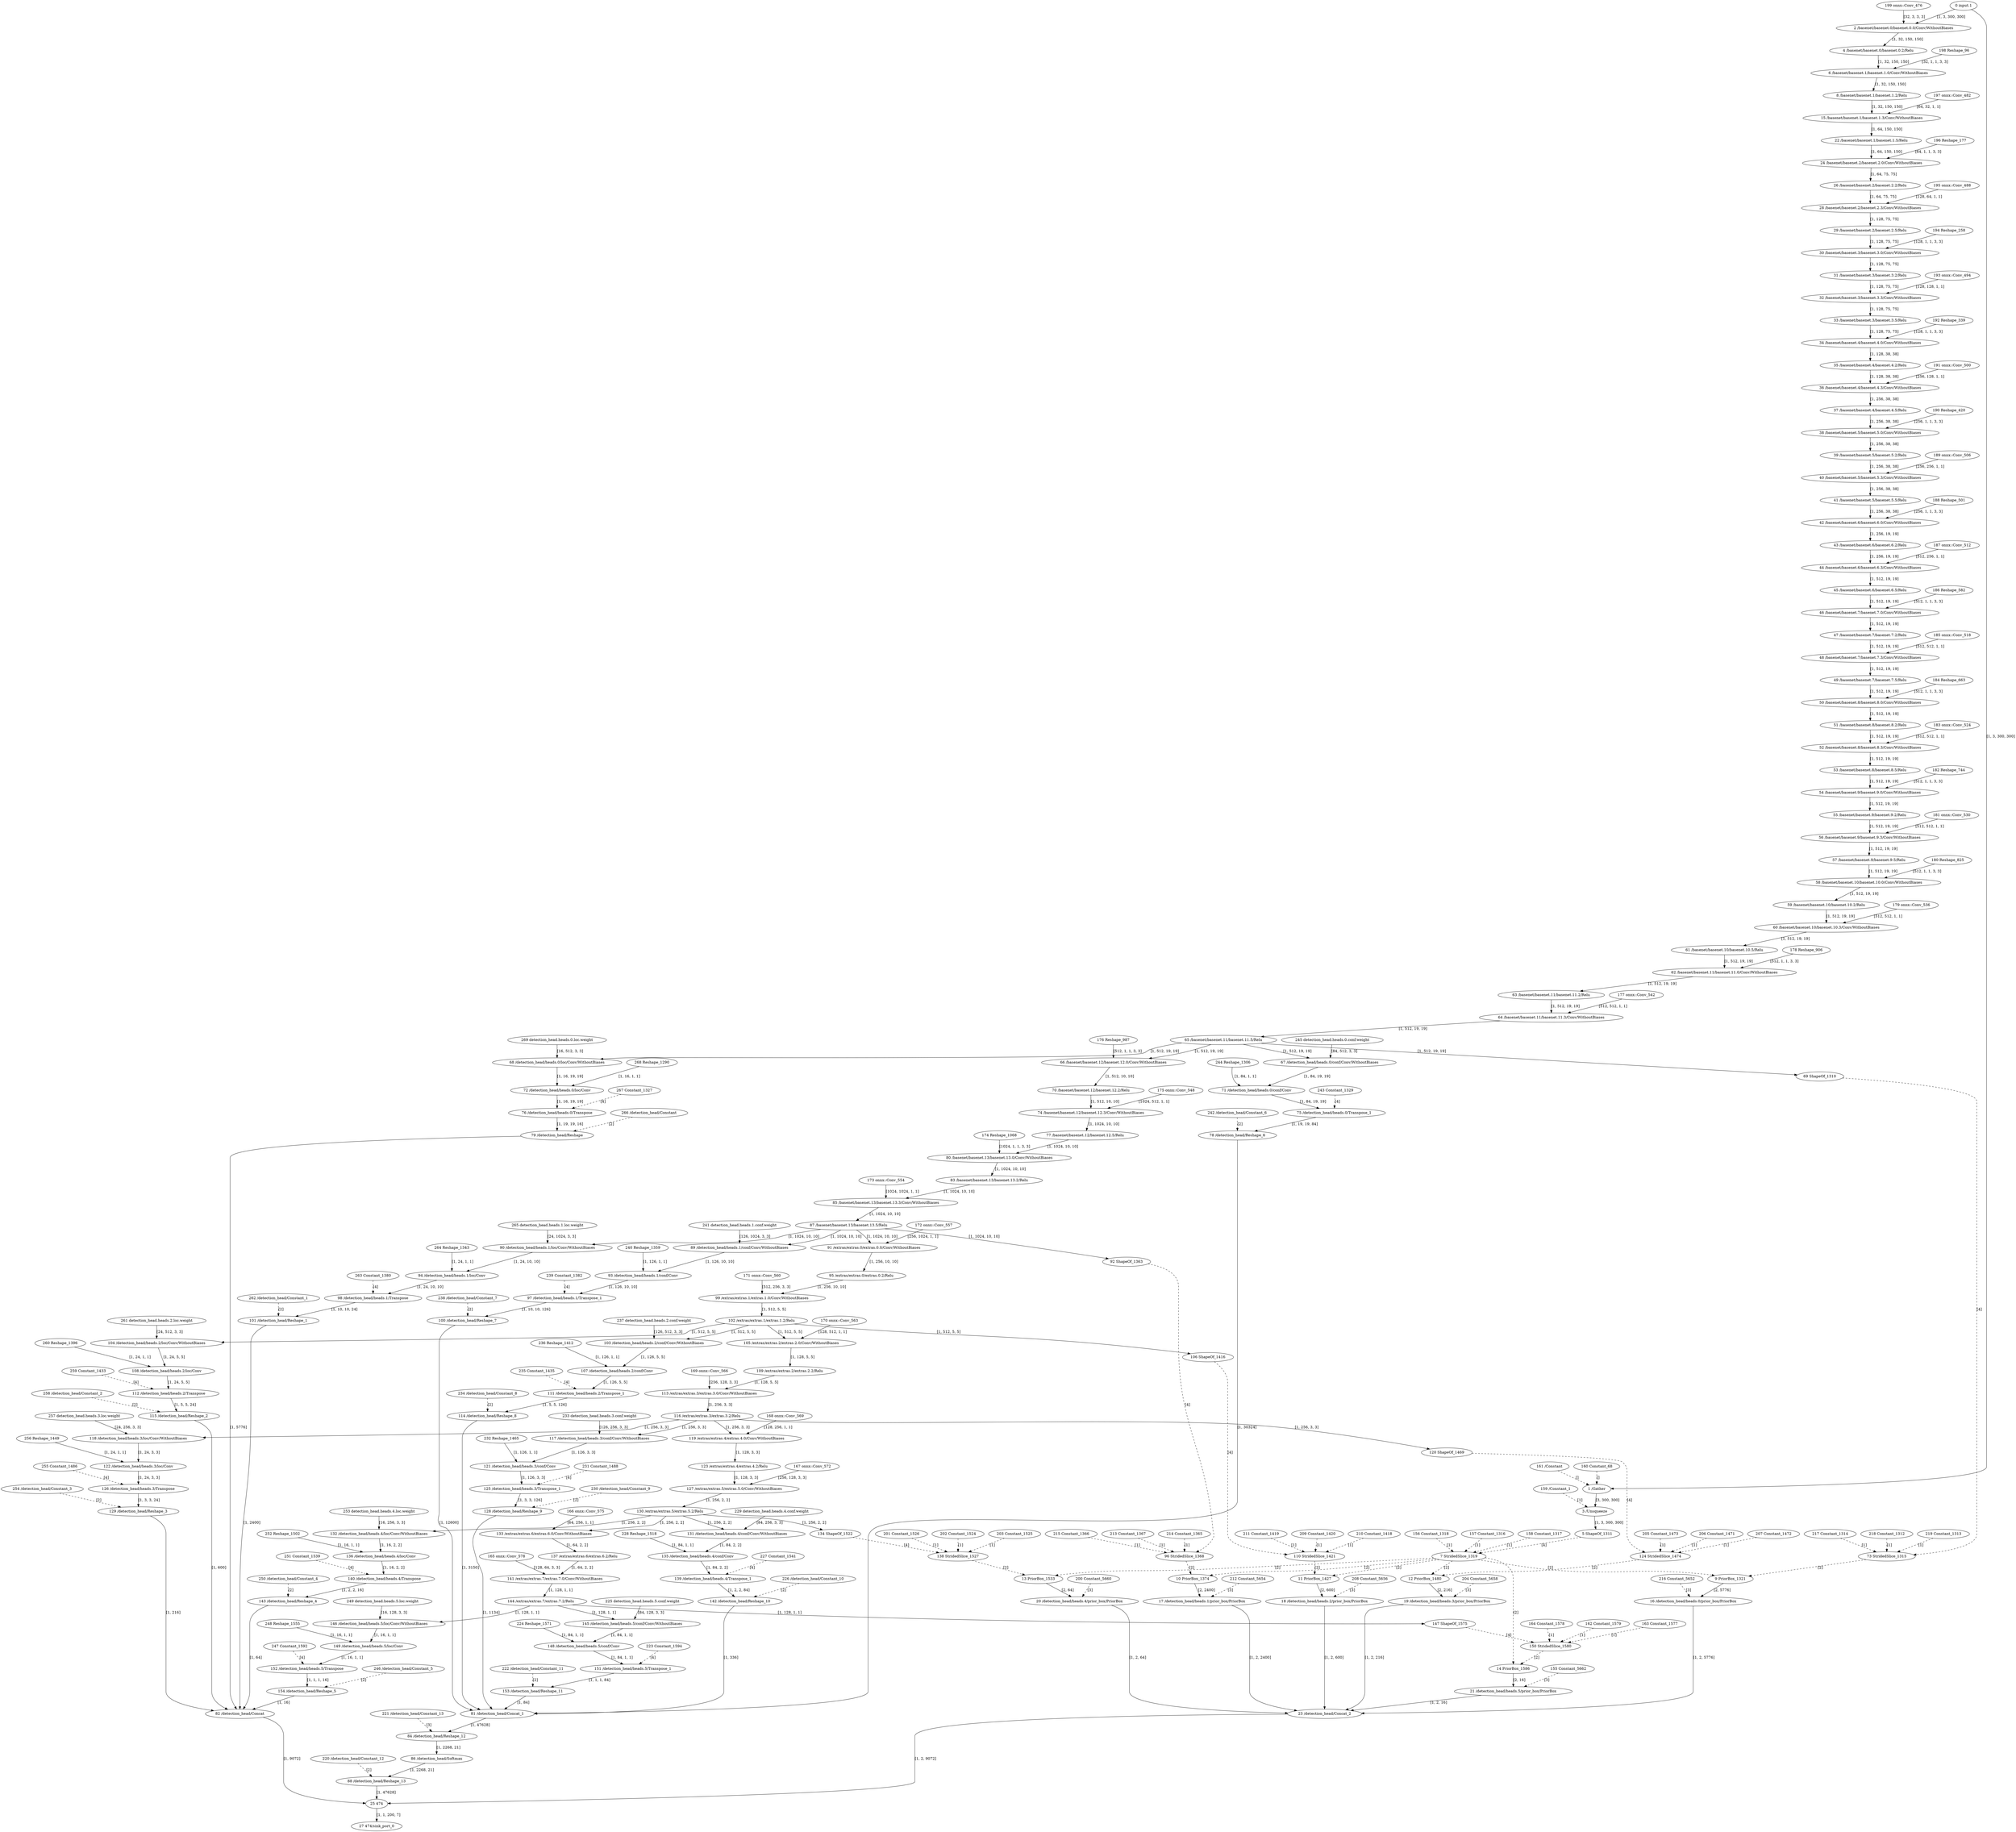 strict digraph  {
"0 input.1" [id=0, type=Parameter];
"1 /Gather" [id=1, type=Gather];
"2 /basenet/basenet.0/basenet.0.0/Conv/WithoutBiases" [id=2, type=Convolution];
"3 /Unsqueeze" [id=3, type=Unsqueeze];
"4 /basenet/basenet.0/basenet.0.2/Relu" [id=4, type=Relu];
"5 ShapeOf_1311" [id=5, type=ShapeOf];
"6 /basenet/basenet.1/basenet.1.0/Conv/WithoutBiases" [id=6, type=GroupConvolution];
"7 StridedSlice_1319" [id=7, type=StridedSlice];
"8 /basenet/basenet.1/basenet.1.2/Relu" [id=8, type=Relu];
"9 PriorBox_1321" [id=9, type=PriorBox];
"10 PriorBox_1374" [id=10, type=PriorBox];
"11 PriorBox_1427" [id=11, type=PriorBox];
"12 PriorBox_1480" [id=12, type=PriorBox];
"13 PriorBox_1533" [id=13, type=PriorBox];
"14 PriorBox_1586" [id=14, type=PriorBox];
"15 /basenet/basenet.1/basenet.1.3/Conv/WithoutBiases" [id=15, type=Convolution];
"16 /detection_head/heads.0/prior_box/PriorBox" [id=16, type=Reshape];
"17 /detection_head/heads.1/prior_box/PriorBox" [id=17, type=Reshape];
"18 /detection_head/heads.2/prior_box/PriorBox" [id=18, type=Reshape];
"19 /detection_head/heads.3/prior_box/PriorBox" [id=19, type=Reshape];
"20 /detection_head/heads.4/prior_box/PriorBox" [id=20, type=Reshape];
"21 /detection_head/heads.5/prior_box/PriorBox" [id=21, type=Reshape];
"22 /basenet/basenet.1/basenet.1.5/Relu" [id=22, type=Relu];
"23 /detection_head/Concat_2" [id=23, type=Concat];
"24 /basenet/basenet.2/basenet.2.0/Conv/WithoutBiases" [id=24, type=GroupConvolution];
"25 474" [id=25, type=DetectionOutput];
"26 /basenet/basenet.2/basenet.2.2/Relu" [id=26, type=Relu];
"27 474/sink_port_0" [id=27, type=Result];
"28 /basenet/basenet.2/basenet.2.3/Conv/WithoutBiases" [id=28, type=Convolution];
"29 /basenet/basenet.2/basenet.2.5/Relu" [id=29, type=Relu];
"30 /basenet/basenet.3/basenet.3.0/Conv/WithoutBiases" [id=30, type=GroupConvolution];
"31 /basenet/basenet.3/basenet.3.2/Relu" [id=31, type=Relu];
"32 /basenet/basenet.3/basenet.3.3/Conv/WithoutBiases" [id=32, type=Convolution];
"33 /basenet/basenet.3/basenet.3.5/Relu" [id=33, type=Relu];
"34 /basenet/basenet.4/basenet.4.0/Conv/WithoutBiases" [id=34, type=GroupConvolution];
"35 /basenet/basenet.4/basenet.4.2/Relu" [id=35, type=Relu];
"36 /basenet/basenet.4/basenet.4.3/Conv/WithoutBiases" [id=36, type=Convolution];
"37 /basenet/basenet.4/basenet.4.5/Relu" [id=37, type=Relu];
"38 /basenet/basenet.5/basenet.5.0/Conv/WithoutBiases" [id=38, type=GroupConvolution];
"39 /basenet/basenet.5/basenet.5.2/Relu" [id=39, type=Relu];
"40 /basenet/basenet.5/basenet.5.3/Conv/WithoutBiases" [id=40, type=Convolution];
"41 /basenet/basenet.5/basenet.5.5/Relu" [id=41, type=Relu];
"42 /basenet/basenet.6/basenet.6.0/Conv/WithoutBiases" [id=42, type=GroupConvolution];
"43 /basenet/basenet.6/basenet.6.2/Relu" [id=43, type=Relu];
"44 /basenet/basenet.6/basenet.6.3/Conv/WithoutBiases" [id=44, type=Convolution];
"45 /basenet/basenet.6/basenet.6.5/Relu" [id=45, type=Relu];
"46 /basenet/basenet.7/basenet.7.0/Conv/WithoutBiases" [id=46, type=GroupConvolution];
"47 /basenet/basenet.7/basenet.7.2/Relu" [id=47, type=Relu];
"48 /basenet/basenet.7/basenet.7.3/Conv/WithoutBiases" [id=48, type=Convolution];
"49 /basenet/basenet.7/basenet.7.5/Relu" [id=49, type=Relu];
"50 /basenet/basenet.8/basenet.8.0/Conv/WithoutBiases" [id=50, type=GroupConvolution];
"51 /basenet/basenet.8/basenet.8.2/Relu" [id=51, type=Relu];
"52 /basenet/basenet.8/basenet.8.3/Conv/WithoutBiases" [id=52, type=Convolution];
"53 /basenet/basenet.8/basenet.8.5/Relu" [id=53, type=Relu];
"54 /basenet/basenet.9/basenet.9.0/Conv/WithoutBiases" [id=54, type=GroupConvolution];
"55 /basenet/basenet.9/basenet.9.2/Relu" [id=55, type=Relu];
"56 /basenet/basenet.9/basenet.9.3/Conv/WithoutBiases" [id=56, type=Convolution];
"57 /basenet/basenet.9/basenet.9.5/Relu" [id=57, type=Relu];
"58 /basenet/basenet.10/basenet.10.0/Conv/WithoutBiases" [id=58, type=GroupConvolution];
"59 /basenet/basenet.10/basenet.10.2/Relu" [id=59, type=Relu];
"60 /basenet/basenet.10/basenet.10.3/Conv/WithoutBiases" [id=60, type=Convolution];
"61 /basenet/basenet.10/basenet.10.5/Relu" [id=61, type=Relu];
"62 /basenet/basenet.11/basenet.11.0/Conv/WithoutBiases" [id=62, type=GroupConvolution];
"63 /basenet/basenet.11/basenet.11.2/Relu" [id=63, type=Relu];
"64 /basenet/basenet.11/basenet.11.3/Conv/WithoutBiases" [id=64, type=Convolution];
"65 /basenet/basenet.11/basenet.11.5/Relu" [id=65, type=Relu];
"66 /basenet/basenet.12/basenet.12.0/Conv/WithoutBiases" [id=66, type=GroupConvolution];
"67 /detection_head/heads.0/conf/Conv/WithoutBiases" [id=67, type=Convolution];
"68 /detection_head/heads.0/loc/Conv/WithoutBiases" [id=68, type=Convolution];
"69 ShapeOf_1310" [id=69, type=ShapeOf];
"70 /basenet/basenet.12/basenet.12.2/Relu" [id=70, type=Relu];
"71 /detection_head/heads.0/conf/Conv" [id=71, type=Add];
"72 /detection_head/heads.0/loc/Conv" [id=72, type=Add];
"73 StridedSlice_1315" [id=73, type=StridedSlice];
"74 /basenet/basenet.12/basenet.12.3/Conv/WithoutBiases" [id=74, type=Convolution];
"75 /detection_head/heads.0/Transpose_1" [id=75, type=Transpose];
"76 /detection_head/heads.0/Transpose" [id=76, type=Transpose];
"77 /basenet/basenet.12/basenet.12.5/Relu" [id=77, type=Relu];
"78 /detection_head/Reshape_6" [id=78, type=Reshape];
"79 /detection_head/Reshape" [id=79, type=Reshape];
"80 /basenet/basenet.13/basenet.13.0/Conv/WithoutBiases" [id=80, type=GroupConvolution];
"81 /detection_head/Concat_1" [id=81, type=Concat];
"82 /detection_head/Concat" [id=82, type=Concat];
"83 /basenet/basenet.13/basenet.13.2/Relu" [id=83, type=Relu];
"84 /detection_head/Reshape_12" [id=84, type=Reshape];
"85 /basenet/basenet.13/basenet.13.3/Conv/WithoutBiases" [id=85, type=Convolution];
"86 /detection_head/Softmax" [id=86, type=Softmax];
"87 /basenet/basenet.13/basenet.13.5/Relu" [id=87, type=Relu];
"88 /detection_head/Reshape_13" [id=88, type=Reshape];
"89 /detection_head/heads.1/conf/Conv/WithoutBiases" [id=89, type=Convolution];
"90 /detection_head/heads.1/loc/Conv/WithoutBiases" [id=90, type=Convolution];
"91 /extras/extras.0/extras.0.0/Conv/WithoutBiases" [id=91, type=Convolution];
"92 ShapeOf_1363" [id=92, type=ShapeOf];
"93 /detection_head/heads.1/conf/Conv" [id=93, type=Add];
"94 /detection_head/heads.1/loc/Conv" [id=94, type=Add];
"95 /extras/extras.0/extras.0.2/Relu" [id=95, type=Relu];
"96 StridedSlice_1368" [id=96, type=StridedSlice];
"97 /detection_head/heads.1/Transpose_1" [id=97, type=Transpose];
"98 /detection_head/heads.1/Transpose" [id=98, type=Transpose];
"99 /extras/extras.1/extras.1.0/Conv/WithoutBiases" [id=99, type=Convolution];
"100 /detection_head/Reshape_7" [id=100, type=Reshape];
"101 /detection_head/Reshape_1" [id=101, type=Reshape];
"102 /extras/extras.1/extras.1.2/Relu" [id=102, type=Relu];
"103 /detection_head/heads.2/conf/Conv/WithoutBiases" [id=103, type=Convolution];
"104 /detection_head/heads.2/loc/Conv/WithoutBiases" [id=104, type=Convolution];
"105 /extras/extras.2/extras.2.0/Conv/WithoutBiases" [id=105, type=Convolution];
"106 ShapeOf_1416" [id=106, type=ShapeOf];
"107 /detection_head/heads.2/conf/Conv" [id=107, type=Add];
"108 /detection_head/heads.2/loc/Conv" [id=108, type=Add];
"109 /extras/extras.2/extras.2.2/Relu" [id=109, type=Relu];
"110 StridedSlice_1421" [id=110, type=StridedSlice];
"111 /detection_head/heads.2/Transpose_1" [id=111, type=Transpose];
"112 /detection_head/heads.2/Transpose" [id=112, type=Transpose];
"113 /extras/extras.3/extras.3.0/Conv/WithoutBiases" [id=113, type=Convolution];
"114 /detection_head/Reshape_8" [id=114, type=Reshape];
"115 /detection_head/Reshape_2" [id=115, type=Reshape];
"116 /extras/extras.3/extras.3.2/Relu" [id=116, type=Relu];
"117 /detection_head/heads.3/conf/Conv/WithoutBiases" [id=117, type=Convolution];
"118 /detection_head/heads.3/loc/Conv/WithoutBiases" [id=118, type=Convolution];
"119 /extras/extras.4/extras.4.0/Conv/WithoutBiases" [id=119, type=Convolution];
"120 ShapeOf_1469" [id=120, type=ShapeOf];
"121 /detection_head/heads.3/conf/Conv" [id=121, type=Add];
"122 /detection_head/heads.3/loc/Conv" [id=122, type=Add];
"123 /extras/extras.4/extras.4.2/Relu" [id=123, type=Relu];
"124 StridedSlice_1474" [id=124, type=StridedSlice];
"125 /detection_head/heads.3/Transpose_1" [id=125, type=Transpose];
"126 /detection_head/heads.3/Transpose" [id=126, type=Transpose];
"127 /extras/extras.5/extras.5.0/Conv/WithoutBiases" [id=127, type=Convolution];
"128 /detection_head/Reshape_9" [id=128, type=Reshape];
"129 /detection_head/Reshape_3" [id=129, type=Reshape];
"130 /extras/extras.5/extras.5.2/Relu" [id=130, type=Relu];
"131 /detection_head/heads.4/conf/Conv/WithoutBiases" [id=131, type=Convolution];
"132 /detection_head/heads.4/loc/Conv/WithoutBiases" [id=132, type=Convolution];
"133 /extras/extras.6/extras.6.0/Conv/WithoutBiases" [id=133, type=Convolution];
"134 ShapeOf_1522" [id=134, type=ShapeOf];
"135 /detection_head/heads.4/conf/Conv" [id=135, type=Add];
"136 /detection_head/heads.4/loc/Conv" [id=136, type=Add];
"137 /extras/extras.6/extras.6.2/Relu" [id=137, type=Relu];
"138 StridedSlice_1527" [id=138, type=StridedSlice];
"139 /detection_head/heads.4/Transpose_1" [id=139, type=Transpose];
"140 /detection_head/heads.4/Transpose" [id=140, type=Transpose];
"141 /extras/extras.7/extras.7.0/Conv/WithoutBiases" [id=141, type=Convolution];
"142 /detection_head/Reshape_10" [id=142, type=Reshape];
"143 /detection_head/Reshape_4" [id=143, type=Reshape];
"144 /extras/extras.7/extras.7.2/Relu" [id=144, type=Relu];
"145 /detection_head/heads.5/conf/Conv/WithoutBiases" [id=145, type=Convolution];
"146 /detection_head/heads.5/loc/Conv/WithoutBiases" [id=146, type=Convolution];
"147 ShapeOf_1575" [id=147, type=ShapeOf];
"148 /detection_head/heads.5/conf/Conv" [id=148, type=Add];
"149 /detection_head/heads.5/loc/Conv" [id=149, type=Add];
"150 StridedSlice_1580" [id=150, type=StridedSlice];
"151 /detection_head/heads.5/Transpose_1" [id=151, type=Transpose];
"152 /detection_head/heads.5/Transpose" [id=152, type=Transpose];
"153 /detection_head/Reshape_11" [id=153, type=Reshape];
"154 /detection_head/Reshape_5" [id=154, type=Reshape];
"155 Constant_5662" [id=155, type=Constant];
"156 Constant_1318" [id=156, type=Constant];
"157 Constant_1316" [id=157, type=Constant];
"158 Constant_1317" [id=158, type=Constant];
"159 /Constant_1" [id=159, type=Constant];
"160 Constant_68" [id=160, type=Constant];
"161 /Constant" [id=161, type=Constant];
"162 Constant_1579" [id=162, type=Constant];
"163 Constant_1577" [id=163, type=Constant];
"164 Constant_1578" [id=164, type=Constant];
"165 onnx^^Conv_578" [id=165, label="165 onnx::Conv_578", type=Constant];
"166 onnx^^Conv_575" [id=166, label="166 onnx::Conv_575", type=Constant];
"167 onnx^^Conv_572" [id=167, label="167 onnx::Conv_572", type=Constant];
"168 onnx^^Conv_569" [id=168, label="168 onnx::Conv_569", type=Constant];
"169 onnx^^Conv_566" [id=169, label="169 onnx::Conv_566", type=Constant];
"170 onnx^^Conv_563" [id=170, label="170 onnx::Conv_563", type=Constant];
"171 onnx^^Conv_560" [id=171, label="171 onnx::Conv_560", type=Constant];
"172 onnx^^Conv_557" [id=172, label="172 onnx::Conv_557", type=Constant];
"173 onnx^^Conv_554" [id=173, label="173 onnx::Conv_554", type=Constant];
"174 Reshape_1068" [id=174, type=Constant];
"175 onnx^^Conv_548" [id=175, label="175 onnx::Conv_548", type=Constant];
"176 Reshape_987" [id=176, type=Constant];
"177 onnx^^Conv_542" [id=177, label="177 onnx::Conv_542", type=Constant];
"178 Reshape_906" [id=178, type=Constant];
"179 onnx^^Conv_536" [id=179, label="179 onnx::Conv_536", type=Constant];
"180 Reshape_825" [id=180, type=Constant];
"181 onnx^^Conv_530" [id=181, label="181 onnx::Conv_530", type=Constant];
"182 Reshape_744" [id=182, type=Constant];
"183 onnx^^Conv_524" [id=183, label="183 onnx::Conv_524", type=Constant];
"184 Reshape_663" [id=184, type=Constant];
"185 onnx^^Conv_518" [id=185, label="185 onnx::Conv_518", type=Constant];
"186 Reshape_582" [id=186, type=Constant];
"187 onnx^^Conv_512" [id=187, label="187 onnx::Conv_512", type=Constant];
"188 Reshape_501" [id=188, type=Constant];
"189 onnx^^Conv_506" [id=189, label="189 onnx::Conv_506", type=Constant];
"190 Reshape_420" [id=190, type=Constant];
"191 onnx^^Conv_500" [id=191, label="191 onnx::Conv_500", type=Constant];
"192 Reshape_339" [id=192, type=Constant];
"193 onnx^^Conv_494" [id=193, label="193 onnx::Conv_494", type=Constant];
"194 Reshape_258" [id=194, type=Constant];
"195 onnx^^Conv_488" [id=195, label="195 onnx::Conv_488", type=Constant];
"196 Reshape_177" [id=196, type=Constant];
"197 onnx^^Conv_482" [id=197, label="197 onnx::Conv_482", type=Constant];
"198 Reshape_96" [id=198, type=Constant];
"199 onnx^^Conv_476" [id=199, label="199 onnx::Conv_476", type=Constant];
"200 Constant_5660" [id=200, type=Constant];
"201 Constant_1526" [id=201, type=Constant];
"202 Constant_1524" [id=202, type=Constant];
"203 Constant_1525" [id=203, type=Constant];
"204 Constant_5658" [id=204, type=Constant];
"205 Constant_1473" [id=205, type=Constant];
"206 Constant_1471" [id=206, type=Constant];
"207 Constant_1472" [id=207, type=Constant];
"208 Constant_5656" [id=208, type=Constant];
"209 Constant_1420" [id=209, type=Constant];
"210 Constant_1418" [id=210, type=Constant];
"211 Constant_1419" [id=211, type=Constant];
"212 Constant_5654" [id=212, type=Constant];
"213 Constant_1367" [id=213, type=Constant];
"214 Constant_1365" [id=214, type=Constant];
"215 Constant_1366" [id=215, type=Constant];
"216 Constant_5652" [id=216, type=Constant];
"217 Constant_1314" [id=217, type=Constant];
"218 Constant_1312" [id=218, type=Constant];
"219 Constant_1313" [id=219, type=Constant];
"220 /detection_head/Constant_12" [id=220, type=Constant];
"221 /detection_head/Constant_13" [id=221, type=Constant];
"222 /detection_head/Constant_11" [id=222, type=Constant];
"223 Constant_1594" [id=223, type=Constant];
"224 Reshape_1571" [id=224, type=Constant];
"225 detection_head.heads.5.conf.weight" [id=225, type=Constant];
"226 /detection_head/Constant_10" [id=226, type=Constant];
"227 Constant_1541" [id=227, type=Constant];
"228 Reshape_1518" [id=228, type=Constant];
"229 detection_head.heads.4.conf.weight" [id=229, type=Constant];
"230 /detection_head/Constant_9" [id=230, type=Constant];
"231 Constant_1488" [id=231, type=Constant];
"232 Reshape_1465" [id=232, type=Constant];
"233 detection_head.heads.3.conf.weight" [id=233, type=Constant];
"234 /detection_head/Constant_8" [id=234, type=Constant];
"235 Constant_1435" [id=235, type=Constant];
"236 Reshape_1412" [id=236, type=Constant];
"237 detection_head.heads.2.conf.weight" [id=237, type=Constant];
"238 /detection_head/Constant_7" [id=238, type=Constant];
"239 Constant_1382" [id=239, type=Constant];
"240 Reshape_1359" [id=240, type=Constant];
"241 detection_head.heads.1.conf.weight" [id=241, type=Constant];
"242 /detection_head/Constant_6" [id=242, type=Constant];
"243 Constant_1329" [id=243, type=Constant];
"244 Reshape_1306" [id=244, type=Constant];
"245 detection_head.heads.0.conf.weight" [id=245, type=Constant];
"246 /detection_head/Constant_5" [id=246, type=Constant];
"247 Constant_1592" [id=247, type=Constant];
"248 Reshape_1555" [id=248, type=Constant];
"249 detection_head.heads.5.loc.weight" [id=249, type=Constant];
"250 /detection_head/Constant_4" [id=250, type=Constant];
"251 Constant_1539" [id=251, type=Constant];
"252 Reshape_1502" [id=252, type=Constant];
"253 detection_head.heads.4.loc.weight" [id=253, type=Constant];
"254 /detection_head/Constant_3" [id=254, type=Constant];
"255 Constant_1486" [id=255, type=Constant];
"256 Reshape_1449" [id=256, type=Constant];
"257 detection_head.heads.3.loc.weight" [id=257, type=Constant];
"258 /detection_head/Constant_2" [id=258, type=Constant];
"259 Constant_1433" [id=259, type=Constant];
"260 Reshape_1396" [id=260, type=Constant];
"261 detection_head.heads.2.loc.weight" [id=261, type=Constant];
"262 /detection_head/Constant_1" [id=262, type=Constant];
"263 Constant_1380" [id=263, type=Constant];
"264 Reshape_1343" [id=264, type=Constant];
"265 detection_head.heads.1.loc.weight" [id=265, type=Constant];
"266 /detection_head/Constant" [id=266, type=Constant];
"267 Constant_1327" [id=267, type=Constant];
"268 Reshape_1290" [id=268, type=Constant];
"269 detection_head.heads.0.loc.weight" [id=269, type=Constant];
"0 input.1" -> "1 /Gather"  [label="[1, 3, 300, 300]", style=solid];
"0 input.1" -> "2 /basenet/basenet.0/basenet.0.0/Conv/WithoutBiases"  [label="[1, 3, 300, 300]", style=solid];
"1 /Gather" -> "3 /Unsqueeze"  [label="[3, 300, 300]", style=solid];
"2 /basenet/basenet.0/basenet.0.0/Conv/WithoutBiases" -> "4 /basenet/basenet.0/basenet.0.2/Relu"  [label="[1, 32, 150, 150]", style=solid];
"3 /Unsqueeze" -> "5 ShapeOf_1311"  [label="[1, 3, 300, 300]", style=solid];
"4 /basenet/basenet.0/basenet.0.2/Relu" -> "6 /basenet/basenet.1/basenet.1.0/Conv/WithoutBiases"  [label="[1, 32, 150, 150]", style=solid];
"5 ShapeOf_1311" -> "7 StridedSlice_1319"  [label="[4]", style=dashed];
"6 /basenet/basenet.1/basenet.1.0/Conv/WithoutBiases" -> "8 /basenet/basenet.1/basenet.1.2/Relu"  [label="[1, 32, 150, 150]", style=solid];
"7 StridedSlice_1319" -> "9 PriorBox_1321"  [label="[2]", style=dashed];
"7 StridedSlice_1319" -> "10 PriorBox_1374"  [label="[2]", style=dashed];
"7 StridedSlice_1319" -> "11 PriorBox_1427"  [label="[2]", style=dashed];
"7 StridedSlice_1319" -> "12 PriorBox_1480"  [label="[2]", style=dashed];
"7 StridedSlice_1319" -> "13 PriorBox_1533"  [label="[2]", style=dashed];
"7 StridedSlice_1319" -> "14 PriorBox_1586"  [label="[2]", style=dashed];
"8 /basenet/basenet.1/basenet.1.2/Relu" -> "15 /basenet/basenet.1/basenet.1.3/Conv/WithoutBiases"  [label="[1, 32, 150, 150]", style=solid];
"9 PriorBox_1321" -> "16 /detection_head/heads.0/prior_box/PriorBox"  [label="[2, 5776]", style=solid];
"10 PriorBox_1374" -> "17 /detection_head/heads.1/prior_box/PriorBox"  [label="[2, 2400]", style=solid];
"11 PriorBox_1427" -> "18 /detection_head/heads.2/prior_box/PriorBox"  [label="[2, 600]", style=solid];
"12 PriorBox_1480" -> "19 /detection_head/heads.3/prior_box/PriorBox"  [label="[2, 216]", style=solid];
"13 PriorBox_1533" -> "20 /detection_head/heads.4/prior_box/PriorBox"  [label="[2, 64]", style=solid];
"14 PriorBox_1586" -> "21 /detection_head/heads.5/prior_box/PriorBox"  [label="[2, 16]", style=solid];
"15 /basenet/basenet.1/basenet.1.3/Conv/WithoutBiases" -> "22 /basenet/basenet.1/basenet.1.5/Relu"  [label="[1, 64, 150, 150]", style=solid];
"16 /detection_head/heads.0/prior_box/PriorBox" -> "23 /detection_head/Concat_2"  [label="[1, 2, 5776]", style=solid];
"17 /detection_head/heads.1/prior_box/PriorBox" -> "23 /detection_head/Concat_2"  [label="[1, 2, 2400]", style=solid];
"18 /detection_head/heads.2/prior_box/PriorBox" -> "23 /detection_head/Concat_2"  [label="[1, 2, 600]", style=solid];
"19 /detection_head/heads.3/prior_box/PriorBox" -> "23 /detection_head/Concat_2"  [label="[1, 2, 216]", style=solid];
"20 /detection_head/heads.4/prior_box/PriorBox" -> "23 /detection_head/Concat_2"  [label="[1, 2, 64]", style=solid];
"21 /detection_head/heads.5/prior_box/PriorBox" -> "23 /detection_head/Concat_2"  [label="[1, 2, 16]", style=solid];
"22 /basenet/basenet.1/basenet.1.5/Relu" -> "24 /basenet/basenet.2/basenet.2.0/Conv/WithoutBiases"  [label="[1, 64, 150, 150]", style=solid];
"23 /detection_head/Concat_2" -> "25 474"  [label="[1, 2, 9072]", style=solid];
"24 /basenet/basenet.2/basenet.2.0/Conv/WithoutBiases" -> "26 /basenet/basenet.2/basenet.2.2/Relu"  [label="[1, 64, 75, 75]", style=solid];
"25 474" -> "27 474/sink_port_0"  [label="[1, 1, 200, 7]", style=solid];
"26 /basenet/basenet.2/basenet.2.2/Relu" -> "28 /basenet/basenet.2/basenet.2.3/Conv/WithoutBiases"  [label="[1, 64, 75, 75]", style=solid];
"28 /basenet/basenet.2/basenet.2.3/Conv/WithoutBiases" -> "29 /basenet/basenet.2/basenet.2.5/Relu"  [label="[1, 128, 75, 75]", style=solid];
"29 /basenet/basenet.2/basenet.2.5/Relu" -> "30 /basenet/basenet.3/basenet.3.0/Conv/WithoutBiases"  [label="[1, 128, 75, 75]", style=solid];
"30 /basenet/basenet.3/basenet.3.0/Conv/WithoutBiases" -> "31 /basenet/basenet.3/basenet.3.2/Relu"  [label="[1, 128, 75, 75]", style=solid];
"31 /basenet/basenet.3/basenet.3.2/Relu" -> "32 /basenet/basenet.3/basenet.3.3/Conv/WithoutBiases"  [label="[1, 128, 75, 75]", style=solid];
"32 /basenet/basenet.3/basenet.3.3/Conv/WithoutBiases" -> "33 /basenet/basenet.3/basenet.3.5/Relu"  [label="[1, 128, 75, 75]", style=solid];
"33 /basenet/basenet.3/basenet.3.5/Relu" -> "34 /basenet/basenet.4/basenet.4.0/Conv/WithoutBiases"  [label="[1, 128, 75, 75]", style=solid];
"34 /basenet/basenet.4/basenet.4.0/Conv/WithoutBiases" -> "35 /basenet/basenet.4/basenet.4.2/Relu"  [label="[1, 128, 38, 38]", style=solid];
"35 /basenet/basenet.4/basenet.4.2/Relu" -> "36 /basenet/basenet.4/basenet.4.3/Conv/WithoutBiases"  [label="[1, 128, 38, 38]", style=solid];
"36 /basenet/basenet.4/basenet.4.3/Conv/WithoutBiases" -> "37 /basenet/basenet.4/basenet.4.5/Relu"  [label="[1, 256, 38, 38]", style=solid];
"37 /basenet/basenet.4/basenet.4.5/Relu" -> "38 /basenet/basenet.5/basenet.5.0/Conv/WithoutBiases"  [label="[1, 256, 38, 38]", style=solid];
"38 /basenet/basenet.5/basenet.5.0/Conv/WithoutBiases" -> "39 /basenet/basenet.5/basenet.5.2/Relu"  [label="[1, 256, 38, 38]", style=solid];
"39 /basenet/basenet.5/basenet.5.2/Relu" -> "40 /basenet/basenet.5/basenet.5.3/Conv/WithoutBiases"  [label="[1, 256, 38, 38]", style=solid];
"40 /basenet/basenet.5/basenet.5.3/Conv/WithoutBiases" -> "41 /basenet/basenet.5/basenet.5.5/Relu"  [label="[1, 256, 38, 38]", style=solid];
"41 /basenet/basenet.5/basenet.5.5/Relu" -> "42 /basenet/basenet.6/basenet.6.0/Conv/WithoutBiases"  [label="[1, 256, 38, 38]", style=solid];
"42 /basenet/basenet.6/basenet.6.0/Conv/WithoutBiases" -> "43 /basenet/basenet.6/basenet.6.2/Relu"  [label="[1, 256, 19, 19]", style=solid];
"43 /basenet/basenet.6/basenet.6.2/Relu" -> "44 /basenet/basenet.6/basenet.6.3/Conv/WithoutBiases"  [label="[1, 256, 19, 19]", style=solid];
"44 /basenet/basenet.6/basenet.6.3/Conv/WithoutBiases" -> "45 /basenet/basenet.6/basenet.6.5/Relu"  [label="[1, 512, 19, 19]", style=solid];
"45 /basenet/basenet.6/basenet.6.5/Relu" -> "46 /basenet/basenet.7/basenet.7.0/Conv/WithoutBiases"  [label="[1, 512, 19, 19]", style=solid];
"46 /basenet/basenet.7/basenet.7.0/Conv/WithoutBiases" -> "47 /basenet/basenet.7/basenet.7.2/Relu"  [label="[1, 512, 19, 19]", style=solid];
"47 /basenet/basenet.7/basenet.7.2/Relu" -> "48 /basenet/basenet.7/basenet.7.3/Conv/WithoutBiases"  [label="[1, 512, 19, 19]", style=solid];
"48 /basenet/basenet.7/basenet.7.3/Conv/WithoutBiases" -> "49 /basenet/basenet.7/basenet.7.5/Relu"  [label="[1, 512, 19, 19]", style=solid];
"49 /basenet/basenet.7/basenet.7.5/Relu" -> "50 /basenet/basenet.8/basenet.8.0/Conv/WithoutBiases"  [label="[1, 512, 19, 19]", style=solid];
"50 /basenet/basenet.8/basenet.8.0/Conv/WithoutBiases" -> "51 /basenet/basenet.8/basenet.8.2/Relu"  [label="[1, 512, 19, 19]", style=solid];
"51 /basenet/basenet.8/basenet.8.2/Relu" -> "52 /basenet/basenet.8/basenet.8.3/Conv/WithoutBiases"  [label="[1, 512, 19, 19]", style=solid];
"52 /basenet/basenet.8/basenet.8.3/Conv/WithoutBiases" -> "53 /basenet/basenet.8/basenet.8.5/Relu"  [label="[1, 512, 19, 19]", style=solid];
"53 /basenet/basenet.8/basenet.8.5/Relu" -> "54 /basenet/basenet.9/basenet.9.0/Conv/WithoutBiases"  [label="[1, 512, 19, 19]", style=solid];
"54 /basenet/basenet.9/basenet.9.0/Conv/WithoutBiases" -> "55 /basenet/basenet.9/basenet.9.2/Relu"  [label="[1, 512, 19, 19]", style=solid];
"55 /basenet/basenet.9/basenet.9.2/Relu" -> "56 /basenet/basenet.9/basenet.9.3/Conv/WithoutBiases"  [label="[1, 512, 19, 19]", style=solid];
"56 /basenet/basenet.9/basenet.9.3/Conv/WithoutBiases" -> "57 /basenet/basenet.9/basenet.9.5/Relu"  [label="[1, 512, 19, 19]", style=solid];
"57 /basenet/basenet.9/basenet.9.5/Relu" -> "58 /basenet/basenet.10/basenet.10.0/Conv/WithoutBiases"  [label="[1, 512, 19, 19]", style=solid];
"58 /basenet/basenet.10/basenet.10.0/Conv/WithoutBiases" -> "59 /basenet/basenet.10/basenet.10.2/Relu"  [label="[1, 512, 19, 19]", style=solid];
"59 /basenet/basenet.10/basenet.10.2/Relu" -> "60 /basenet/basenet.10/basenet.10.3/Conv/WithoutBiases"  [label="[1, 512, 19, 19]", style=solid];
"60 /basenet/basenet.10/basenet.10.3/Conv/WithoutBiases" -> "61 /basenet/basenet.10/basenet.10.5/Relu"  [label="[1, 512, 19, 19]", style=solid];
"61 /basenet/basenet.10/basenet.10.5/Relu" -> "62 /basenet/basenet.11/basenet.11.0/Conv/WithoutBiases"  [label="[1, 512, 19, 19]", style=solid];
"62 /basenet/basenet.11/basenet.11.0/Conv/WithoutBiases" -> "63 /basenet/basenet.11/basenet.11.2/Relu"  [label="[1, 512, 19, 19]", style=solid];
"63 /basenet/basenet.11/basenet.11.2/Relu" -> "64 /basenet/basenet.11/basenet.11.3/Conv/WithoutBiases"  [label="[1, 512, 19, 19]", style=solid];
"64 /basenet/basenet.11/basenet.11.3/Conv/WithoutBiases" -> "65 /basenet/basenet.11/basenet.11.5/Relu"  [label="[1, 512, 19, 19]", style=solid];
"65 /basenet/basenet.11/basenet.11.5/Relu" -> "66 /basenet/basenet.12/basenet.12.0/Conv/WithoutBiases"  [label="[1, 512, 19, 19]", style=solid];
"65 /basenet/basenet.11/basenet.11.5/Relu" -> "67 /detection_head/heads.0/conf/Conv/WithoutBiases"  [label="[1, 512, 19, 19]", style=solid];
"65 /basenet/basenet.11/basenet.11.5/Relu" -> "68 /detection_head/heads.0/loc/Conv/WithoutBiases"  [label="[1, 512, 19, 19]", style=solid];
"65 /basenet/basenet.11/basenet.11.5/Relu" -> "69 ShapeOf_1310"  [label="[1, 512, 19, 19]", style=solid];
"66 /basenet/basenet.12/basenet.12.0/Conv/WithoutBiases" -> "70 /basenet/basenet.12/basenet.12.2/Relu"  [label="[1, 512, 10, 10]", style=solid];
"67 /detection_head/heads.0/conf/Conv/WithoutBiases" -> "71 /detection_head/heads.0/conf/Conv"  [label="[1, 84, 19, 19]", style=solid];
"68 /detection_head/heads.0/loc/Conv/WithoutBiases" -> "72 /detection_head/heads.0/loc/Conv"  [label="[1, 16, 19, 19]", style=solid];
"69 ShapeOf_1310" -> "73 StridedSlice_1315"  [label="[4]", style=dashed];
"70 /basenet/basenet.12/basenet.12.2/Relu" -> "74 /basenet/basenet.12/basenet.12.3/Conv/WithoutBiases"  [label="[1, 512, 10, 10]", style=solid];
"71 /detection_head/heads.0/conf/Conv" -> "75 /detection_head/heads.0/Transpose_1"  [label="[1, 84, 19, 19]", style=solid];
"72 /detection_head/heads.0/loc/Conv" -> "76 /detection_head/heads.0/Transpose"  [label="[1, 16, 19, 19]", style=solid];
"73 StridedSlice_1315" -> "9 PriorBox_1321"  [label="[2]", style=dashed];
"74 /basenet/basenet.12/basenet.12.3/Conv/WithoutBiases" -> "77 /basenet/basenet.12/basenet.12.5/Relu"  [label="[1, 1024, 10, 10]", style=solid];
"75 /detection_head/heads.0/Transpose_1" -> "78 /detection_head/Reshape_6"  [label="[1, 19, 19, 84]", style=solid];
"76 /detection_head/heads.0/Transpose" -> "79 /detection_head/Reshape"  [label="[1, 19, 19, 16]", style=solid];
"77 /basenet/basenet.12/basenet.12.5/Relu" -> "80 /basenet/basenet.13/basenet.13.0/Conv/WithoutBiases"  [label="[1, 1024, 10, 10]", style=solid];
"78 /detection_head/Reshape_6" -> "81 /detection_head/Concat_1"  [label="[1, 30324]", style=solid];
"79 /detection_head/Reshape" -> "82 /detection_head/Concat"  [label="[1, 5776]", style=solid];
"80 /basenet/basenet.13/basenet.13.0/Conv/WithoutBiases" -> "83 /basenet/basenet.13/basenet.13.2/Relu"  [label="[1, 1024, 10, 10]", style=solid];
"81 /detection_head/Concat_1" -> "84 /detection_head/Reshape_12"  [label="[1, 47628]", style=solid];
"82 /detection_head/Concat" -> "25 474"  [label="[1, 9072]", style=solid];
"83 /basenet/basenet.13/basenet.13.2/Relu" -> "85 /basenet/basenet.13/basenet.13.3/Conv/WithoutBiases"  [label="[1, 1024, 10, 10]", style=solid];
"84 /detection_head/Reshape_12" -> "86 /detection_head/Softmax"  [label="[1, 2268, 21]", style=solid];
"85 /basenet/basenet.13/basenet.13.3/Conv/WithoutBiases" -> "87 /basenet/basenet.13/basenet.13.5/Relu"  [label="[1, 1024, 10, 10]", style=solid];
"86 /detection_head/Softmax" -> "88 /detection_head/Reshape_13"  [label="[1, 2268, 21]", style=solid];
"87 /basenet/basenet.13/basenet.13.5/Relu" -> "89 /detection_head/heads.1/conf/Conv/WithoutBiases"  [label="[1, 1024, 10, 10]", style=solid];
"87 /basenet/basenet.13/basenet.13.5/Relu" -> "90 /detection_head/heads.1/loc/Conv/WithoutBiases"  [label="[1, 1024, 10, 10]", style=solid];
"87 /basenet/basenet.13/basenet.13.5/Relu" -> "91 /extras/extras.0/extras.0.0/Conv/WithoutBiases"  [label="[1, 1024, 10, 10]", style=solid];
"87 /basenet/basenet.13/basenet.13.5/Relu" -> "92 ShapeOf_1363"  [label="[1, 1024, 10, 10]", style=solid];
"88 /detection_head/Reshape_13" -> "25 474"  [label="[1, 47628]", style=solid];
"89 /detection_head/heads.1/conf/Conv/WithoutBiases" -> "93 /detection_head/heads.1/conf/Conv"  [label="[1, 126, 10, 10]", style=solid];
"90 /detection_head/heads.1/loc/Conv/WithoutBiases" -> "94 /detection_head/heads.1/loc/Conv"  [label="[1, 24, 10, 10]", style=solid];
"91 /extras/extras.0/extras.0.0/Conv/WithoutBiases" -> "95 /extras/extras.0/extras.0.2/Relu"  [label="[1, 256, 10, 10]", style=solid];
"92 ShapeOf_1363" -> "96 StridedSlice_1368"  [label="[4]", style=dashed];
"93 /detection_head/heads.1/conf/Conv" -> "97 /detection_head/heads.1/Transpose_1"  [label="[1, 126, 10, 10]", style=solid];
"94 /detection_head/heads.1/loc/Conv" -> "98 /detection_head/heads.1/Transpose"  [label="[1, 24, 10, 10]", style=solid];
"95 /extras/extras.0/extras.0.2/Relu" -> "99 /extras/extras.1/extras.1.0/Conv/WithoutBiases"  [label="[1, 256, 10, 10]", style=solid];
"96 StridedSlice_1368" -> "10 PriorBox_1374"  [label="[2]", style=dashed];
"97 /detection_head/heads.1/Transpose_1" -> "100 /detection_head/Reshape_7"  [label="[1, 10, 10, 126]", style=solid];
"98 /detection_head/heads.1/Transpose" -> "101 /detection_head/Reshape_1"  [label="[1, 10, 10, 24]", style=solid];
"99 /extras/extras.1/extras.1.0/Conv/WithoutBiases" -> "102 /extras/extras.1/extras.1.2/Relu"  [label="[1, 512, 5, 5]", style=solid];
"100 /detection_head/Reshape_7" -> "81 /detection_head/Concat_1"  [label="[1, 12600]", style=solid];
"101 /detection_head/Reshape_1" -> "82 /detection_head/Concat"  [label="[1, 2400]", style=solid];
"102 /extras/extras.1/extras.1.2/Relu" -> "103 /detection_head/heads.2/conf/Conv/WithoutBiases"  [label="[1, 512, 5, 5]", style=solid];
"102 /extras/extras.1/extras.1.2/Relu" -> "104 /detection_head/heads.2/loc/Conv/WithoutBiases"  [label="[1, 512, 5, 5]", style=solid];
"102 /extras/extras.1/extras.1.2/Relu" -> "105 /extras/extras.2/extras.2.0/Conv/WithoutBiases"  [label="[1, 512, 5, 5]", style=solid];
"102 /extras/extras.1/extras.1.2/Relu" -> "106 ShapeOf_1416"  [label="[1, 512, 5, 5]", style=solid];
"103 /detection_head/heads.2/conf/Conv/WithoutBiases" -> "107 /detection_head/heads.2/conf/Conv"  [label="[1, 126, 5, 5]", style=solid];
"104 /detection_head/heads.2/loc/Conv/WithoutBiases" -> "108 /detection_head/heads.2/loc/Conv"  [label="[1, 24, 5, 5]", style=solid];
"105 /extras/extras.2/extras.2.0/Conv/WithoutBiases" -> "109 /extras/extras.2/extras.2.2/Relu"  [label="[1, 128, 5, 5]", style=solid];
"106 ShapeOf_1416" -> "110 StridedSlice_1421"  [label="[4]", style=dashed];
"107 /detection_head/heads.2/conf/Conv" -> "111 /detection_head/heads.2/Transpose_1"  [label="[1, 126, 5, 5]", style=solid];
"108 /detection_head/heads.2/loc/Conv" -> "112 /detection_head/heads.2/Transpose"  [label="[1, 24, 5, 5]", style=solid];
"109 /extras/extras.2/extras.2.2/Relu" -> "113 /extras/extras.3/extras.3.0/Conv/WithoutBiases"  [label="[1, 128, 5, 5]", style=solid];
"110 StridedSlice_1421" -> "11 PriorBox_1427"  [label="[2]", style=dashed];
"111 /detection_head/heads.2/Transpose_1" -> "114 /detection_head/Reshape_8"  [label="[1, 5, 5, 126]", style=solid];
"112 /detection_head/heads.2/Transpose" -> "115 /detection_head/Reshape_2"  [label="[1, 5, 5, 24]", style=solid];
"113 /extras/extras.3/extras.3.0/Conv/WithoutBiases" -> "116 /extras/extras.3/extras.3.2/Relu"  [label="[1, 256, 3, 3]", style=solid];
"114 /detection_head/Reshape_8" -> "81 /detection_head/Concat_1"  [label="[1, 3150]", style=solid];
"115 /detection_head/Reshape_2" -> "82 /detection_head/Concat"  [label="[1, 600]", style=solid];
"116 /extras/extras.3/extras.3.2/Relu" -> "117 /detection_head/heads.3/conf/Conv/WithoutBiases"  [label="[1, 256, 3, 3]", style=solid];
"116 /extras/extras.3/extras.3.2/Relu" -> "118 /detection_head/heads.3/loc/Conv/WithoutBiases"  [label="[1, 256, 3, 3]", style=solid];
"116 /extras/extras.3/extras.3.2/Relu" -> "119 /extras/extras.4/extras.4.0/Conv/WithoutBiases"  [label="[1, 256, 3, 3]", style=solid];
"116 /extras/extras.3/extras.3.2/Relu" -> "120 ShapeOf_1469"  [label="[1, 256, 3, 3]", style=solid];
"117 /detection_head/heads.3/conf/Conv/WithoutBiases" -> "121 /detection_head/heads.3/conf/Conv"  [label="[1, 126, 3, 3]", style=solid];
"118 /detection_head/heads.3/loc/Conv/WithoutBiases" -> "122 /detection_head/heads.3/loc/Conv"  [label="[1, 24, 3, 3]", style=solid];
"119 /extras/extras.4/extras.4.0/Conv/WithoutBiases" -> "123 /extras/extras.4/extras.4.2/Relu"  [label="[1, 128, 3, 3]", style=solid];
"120 ShapeOf_1469" -> "124 StridedSlice_1474"  [label="[4]", style=dashed];
"121 /detection_head/heads.3/conf/Conv" -> "125 /detection_head/heads.3/Transpose_1"  [label="[1, 126, 3, 3]", style=solid];
"122 /detection_head/heads.3/loc/Conv" -> "126 /detection_head/heads.3/Transpose"  [label="[1, 24, 3, 3]", style=solid];
"123 /extras/extras.4/extras.4.2/Relu" -> "127 /extras/extras.5/extras.5.0/Conv/WithoutBiases"  [label="[1, 128, 3, 3]", style=solid];
"124 StridedSlice_1474" -> "12 PriorBox_1480"  [label="[2]", style=dashed];
"125 /detection_head/heads.3/Transpose_1" -> "128 /detection_head/Reshape_9"  [label="[1, 3, 3, 126]", style=solid];
"126 /detection_head/heads.3/Transpose" -> "129 /detection_head/Reshape_3"  [label="[1, 3, 3, 24]", style=solid];
"127 /extras/extras.5/extras.5.0/Conv/WithoutBiases" -> "130 /extras/extras.5/extras.5.2/Relu"  [label="[1, 256, 2, 2]", style=solid];
"128 /detection_head/Reshape_9" -> "81 /detection_head/Concat_1"  [label="[1, 1134]", style=solid];
"129 /detection_head/Reshape_3" -> "82 /detection_head/Concat"  [label="[1, 216]", style=solid];
"130 /extras/extras.5/extras.5.2/Relu" -> "131 /detection_head/heads.4/conf/Conv/WithoutBiases"  [label="[1, 256, 2, 2]", style=solid];
"130 /extras/extras.5/extras.5.2/Relu" -> "132 /detection_head/heads.4/loc/Conv/WithoutBiases"  [label="[1, 256, 2, 2]", style=solid];
"130 /extras/extras.5/extras.5.2/Relu" -> "133 /extras/extras.6/extras.6.0/Conv/WithoutBiases"  [label="[1, 256, 2, 2]", style=solid];
"130 /extras/extras.5/extras.5.2/Relu" -> "134 ShapeOf_1522"  [label="[1, 256, 2, 2]", style=solid];
"131 /detection_head/heads.4/conf/Conv/WithoutBiases" -> "135 /detection_head/heads.4/conf/Conv"  [label="[1, 84, 2, 2]", style=solid];
"132 /detection_head/heads.4/loc/Conv/WithoutBiases" -> "136 /detection_head/heads.4/loc/Conv"  [label="[1, 16, 2, 2]", style=solid];
"133 /extras/extras.6/extras.6.0/Conv/WithoutBiases" -> "137 /extras/extras.6/extras.6.2/Relu"  [label="[1, 64, 2, 2]", style=solid];
"134 ShapeOf_1522" -> "138 StridedSlice_1527"  [label="[4]", style=dashed];
"135 /detection_head/heads.4/conf/Conv" -> "139 /detection_head/heads.4/Transpose_1"  [label="[1, 84, 2, 2]", style=solid];
"136 /detection_head/heads.4/loc/Conv" -> "140 /detection_head/heads.4/Transpose"  [label="[1, 16, 2, 2]", style=solid];
"137 /extras/extras.6/extras.6.2/Relu" -> "141 /extras/extras.7/extras.7.0/Conv/WithoutBiases"  [label="[1, 64, 2, 2]", style=solid];
"138 StridedSlice_1527" -> "13 PriorBox_1533"  [label="[2]", style=dashed];
"139 /detection_head/heads.4/Transpose_1" -> "142 /detection_head/Reshape_10"  [label="[1, 2, 2, 84]", style=solid];
"140 /detection_head/heads.4/Transpose" -> "143 /detection_head/Reshape_4"  [label="[1, 2, 2, 16]", style=solid];
"141 /extras/extras.7/extras.7.0/Conv/WithoutBiases" -> "144 /extras/extras.7/extras.7.2/Relu"  [label="[1, 128, 1, 1]", style=solid];
"142 /detection_head/Reshape_10" -> "81 /detection_head/Concat_1"  [label="[1, 336]", style=solid];
"143 /detection_head/Reshape_4" -> "82 /detection_head/Concat"  [label="[1, 64]", style=solid];
"144 /extras/extras.7/extras.7.2/Relu" -> "145 /detection_head/heads.5/conf/Conv/WithoutBiases"  [label="[1, 128, 1, 1]", style=solid];
"144 /extras/extras.7/extras.7.2/Relu" -> "146 /detection_head/heads.5/loc/Conv/WithoutBiases"  [label="[1, 128, 1, 1]", style=solid];
"144 /extras/extras.7/extras.7.2/Relu" -> "147 ShapeOf_1575"  [label="[1, 128, 1, 1]", style=solid];
"145 /detection_head/heads.5/conf/Conv/WithoutBiases" -> "148 /detection_head/heads.5/conf/Conv"  [label="[1, 84, 1, 1]", style=solid];
"146 /detection_head/heads.5/loc/Conv/WithoutBiases" -> "149 /detection_head/heads.5/loc/Conv"  [label="[1, 16, 1, 1]", style=solid];
"147 ShapeOf_1575" -> "150 StridedSlice_1580"  [label="[4]", style=dashed];
"148 /detection_head/heads.5/conf/Conv" -> "151 /detection_head/heads.5/Transpose_1"  [label="[1, 84, 1, 1]", style=solid];
"149 /detection_head/heads.5/loc/Conv" -> "152 /detection_head/heads.5/Transpose"  [label="[1, 16, 1, 1]", style=solid];
"150 StridedSlice_1580" -> "14 PriorBox_1586"  [label="[2]", style=dashed];
"151 /detection_head/heads.5/Transpose_1" -> "153 /detection_head/Reshape_11"  [label="[1, 1, 1, 84]", style=solid];
"152 /detection_head/heads.5/Transpose" -> "154 /detection_head/Reshape_5"  [label="[1, 1, 1, 16]", style=solid];
"153 /detection_head/Reshape_11" -> "81 /detection_head/Concat_1"  [label="[1, 84]", style=solid];
"154 /detection_head/Reshape_5" -> "82 /detection_head/Concat"  [label="[1, 16]", style=solid];
"155 Constant_5662" -> "21 /detection_head/heads.5/prior_box/PriorBox"  [label="[3]", style=dashed];
"156 Constant_1318" -> "7 StridedSlice_1319"  [label="[1]", style=dashed];
"157 Constant_1316" -> "7 StridedSlice_1319"  [label="[1]", style=dashed];
"158 Constant_1317" -> "7 StridedSlice_1319"  [label="[1]", style=dashed];
"159 /Constant_1" -> "3 /Unsqueeze"  [label="[1]", style=dashed];
"160 Constant_68" -> "1 /Gather"  [label="[]", style=dashed];
"161 /Constant" -> "1 /Gather"  [label="[]", style=dashed];
"162 Constant_1579" -> "150 StridedSlice_1580"  [label="[1]", style=dashed];
"163 Constant_1577" -> "150 StridedSlice_1580"  [label="[1]", style=dashed];
"164 Constant_1578" -> "150 StridedSlice_1580"  [label="[1]", style=dashed];
"165 onnx^^Conv_578" -> "141 /extras/extras.7/extras.7.0/Conv/WithoutBiases"  [label="[128, 64, 3, 3]", style=solid];
"166 onnx^^Conv_575" -> "133 /extras/extras.6/extras.6.0/Conv/WithoutBiases"  [label="[64, 256, 1, 1]", style=solid];
"167 onnx^^Conv_572" -> "127 /extras/extras.5/extras.5.0/Conv/WithoutBiases"  [label="[256, 128, 3, 3]", style=solid];
"168 onnx^^Conv_569" -> "119 /extras/extras.4/extras.4.0/Conv/WithoutBiases"  [label="[128, 256, 1, 1]", style=solid];
"169 onnx^^Conv_566" -> "113 /extras/extras.3/extras.3.0/Conv/WithoutBiases"  [label="[256, 128, 3, 3]", style=solid];
"170 onnx^^Conv_563" -> "105 /extras/extras.2/extras.2.0/Conv/WithoutBiases"  [label="[128, 512, 1, 1]", style=solid];
"171 onnx^^Conv_560" -> "99 /extras/extras.1/extras.1.0/Conv/WithoutBiases"  [label="[512, 256, 3, 3]", style=solid];
"172 onnx^^Conv_557" -> "91 /extras/extras.0/extras.0.0/Conv/WithoutBiases"  [label="[256, 1024, 1, 1]", style=solid];
"173 onnx^^Conv_554" -> "85 /basenet/basenet.13/basenet.13.3/Conv/WithoutBiases"  [label="[1024, 1024, 1, 1]", style=solid];
"174 Reshape_1068" -> "80 /basenet/basenet.13/basenet.13.0/Conv/WithoutBiases"  [label="[1024, 1, 1, 3, 3]", style=solid];
"175 onnx^^Conv_548" -> "74 /basenet/basenet.12/basenet.12.3/Conv/WithoutBiases"  [label="[1024, 512, 1, 1]", style=solid];
"176 Reshape_987" -> "66 /basenet/basenet.12/basenet.12.0/Conv/WithoutBiases"  [label="[512, 1, 1, 3, 3]", style=solid];
"177 onnx^^Conv_542" -> "64 /basenet/basenet.11/basenet.11.3/Conv/WithoutBiases"  [label="[512, 512, 1, 1]", style=solid];
"178 Reshape_906" -> "62 /basenet/basenet.11/basenet.11.0/Conv/WithoutBiases"  [label="[512, 1, 1, 3, 3]", style=solid];
"179 onnx^^Conv_536" -> "60 /basenet/basenet.10/basenet.10.3/Conv/WithoutBiases"  [label="[512, 512, 1, 1]", style=solid];
"180 Reshape_825" -> "58 /basenet/basenet.10/basenet.10.0/Conv/WithoutBiases"  [label="[512, 1, 1, 3, 3]", style=solid];
"181 onnx^^Conv_530" -> "56 /basenet/basenet.9/basenet.9.3/Conv/WithoutBiases"  [label="[512, 512, 1, 1]", style=solid];
"182 Reshape_744" -> "54 /basenet/basenet.9/basenet.9.0/Conv/WithoutBiases"  [label="[512, 1, 1, 3, 3]", style=solid];
"183 onnx^^Conv_524" -> "52 /basenet/basenet.8/basenet.8.3/Conv/WithoutBiases"  [label="[512, 512, 1, 1]", style=solid];
"184 Reshape_663" -> "50 /basenet/basenet.8/basenet.8.0/Conv/WithoutBiases"  [label="[512, 1, 1, 3, 3]", style=solid];
"185 onnx^^Conv_518" -> "48 /basenet/basenet.7/basenet.7.3/Conv/WithoutBiases"  [label="[512, 512, 1, 1]", style=solid];
"186 Reshape_582" -> "46 /basenet/basenet.7/basenet.7.0/Conv/WithoutBiases"  [label="[512, 1, 1, 3, 3]", style=solid];
"187 onnx^^Conv_512" -> "44 /basenet/basenet.6/basenet.6.3/Conv/WithoutBiases"  [label="[512, 256, 1, 1]", style=solid];
"188 Reshape_501" -> "42 /basenet/basenet.6/basenet.6.0/Conv/WithoutBiases"  [label="[256, 1, 1, 3, 3]", style=solid];
"189 onnx^^Conv_506" -> "40 /basenet/basenet.5/basenet.5.3/Conv/WithoutBiases"  [label="[256, 256, 1, 1]", style=solid];
"190 Reshape_420" -> "38 /basenet/basenet.5/basenet.5.0/Conv/WithoutBiases"  [label="[256, 1, 1, 3, 3]", style=solid];
"191 onnx^^Conv_500" -> "36 /basenet/basenet.4/basenet.4.3/Conv/WithoutBiases"  [label="[256, 128, 1, 1]", style=solid];
"192 Reshape_339" -> "34 /basenet/basenet.4/basenet.4.0/Conv/WithoutBiases"  [label="[128, 1, 1, 3, 3]", style=solid];
"193 onnx^^Conv_494" -> "32 /basenet/basenet.3/basenet.3.3/Conv/WithoutBiases"  [label="[128, 128, 1, 1]", style=solid];
"194 Reshape_258" -> "30 /basenet/basenet.3/basenet.3.0/Conv/WithoutBiases"  [label="[128, 1, 1, 3, 3]", style=solid];
"195 onnx^^Conv_488" -> "28 /basenet/basenet.2/basenet.2.3/Conv/WithoutBiases"  [label="[128, 64, 1, 1]", style=solid];
"196 Reshape_177" -> "24 /basenet/basenet.2/basenet.2.0/Conv/WithoutBiases"  [label="[64, 1, 1, 3, 3]", style=solid];
"197 onnx^^Conv_482" -> "15 /basenet/basenet.1/basenet.1.3/Conv/WithoutBiases"  [label="[64, 32, 1, 1]", style=solid];
"198 Reshape_96" -> "6 /basenet/basenet.1/basenet.1.0/Conv/WithoutBiases"  [label="[32, 1, 1, 3, 3]", style=solid];
"199 onnx^^Conv_476" -> "2 /basenet/basenet.0/basenet.0.0/Conv/WithoutBiases"  [label="[32, 3, 3, 3]", style=solid];
"200 Constant_5660" -> "20 /detection_head/heads.4/prior_box/PriorBox"  [label="[3]", style=dashed];
"201 Constant_1526" -> "138 StridedSlice_1527"  [label="[1]", style=dashed];
"202 Constant_1524" -> "138 StridedSlice_1527"  [label="[1]", style=dashed];
"203 Constant_1525" -> "138 StridedSlice_1527"  [label="[1]", style=dashed];
"204 Constant_5658" -> "19 /detection_head/heads.3/prior_box/PriorBox"  [label="[3]", style=dashed];
"205 Constant_1473" -> "124 StridedSlice_1474"  [label="[1]", style=dashed];
"206 Constant_1471" -> "124 StridedSlice_1474"  [label="[1]", style=dashed];
"207 Constant_1472" -> "124 StridedSlice_1474"  [label="[1]", style=dashed];
"208 Constant_5656" -> "18 /detection_head/heads.2/prior_box/PriorBox"  [label="[3]", style=dashed];
"209 Constant_1420" -> "110 StridedSlice_1421"  [label="[1]", style=dashed];
"210 Constant_1418" -> "110 StridedSlice_1421"  [label="[1]", style=dashed];
"211 Constant_1419" -> "110 StridedSlice_1421"  [label="[1]", style=dashed];
"212 Constant_5654" -> "17 /detection_head/heads.1/prior_box/PriorBox"  [label="[3]", style=dashed];
"213 Constant_1367" -> "96 StridedSlice_1368"  [label="[1]", style=dashed];
"214 Constant_1365" -> "96 StridedSlice_1368"  [label="[1]", style=dashed];
"215 Constant_1366" -> "96 StridedSlice_1368"  [label="[1]", style=dashed];
"216 Constant_5652" -> "16 /detection_head/heads.0/prior_box/PriorBox"  [label="[3]", style=dashed];
"217 Constant_1314" -> "73 StridedSlice_1315"  [label="[1]", style=dashed];
"218 Constant_1312" -> "73 StridedSlice_1315"  [label="[1]", style=dashed];
"219 Constant_1313" -> "73 StridedSlice_1315"  [label="[1]", style=dashed];
"220 /detection_head/Constant_12" -> "88 /detection_head/Reshape_13"  [label="[2]", style=dashed];
"221 /detection_head/Constant_13" -> "84 /detection_head/Reshape_12"  [label="[3]", style=dashed];
"222 /detection_head/Constant_11" -> "153 /detection_head/Reshape_11"  [label="[2]", style=dashed];
"223 Constant_1594" -> "151 /detection_head/heads.5/Transpose_1"  [label="[4]", style=dashed];
"224 Reshape_1571" -> "148 /detection_head/heads.5/conf/Conv"  [label="[1, 84, 1, 1]", style=solid];
"225 detection_head.heads.5.conf.weight" -> "145 /detection_head/heads.5/conf/Conv/WithoutBiases"  [label="[84, 128, 3, 3]", style=solid];
"226 /detection_head/Constant_10" -> "142 /detection_head/Reshape_10"  [label="[2]", style=dashed];
"227 Constant_1541" -> "139 /detection_head/heads.4/Transpose_1"  [label="[4]", style=dashed];
"228 Reshape_1518" -> "135 /detection_head/heads.4/conf/Conv"  [label="[1, 84, 1, 1]", style=solid];
"229 detection_head.heads.4.conf.weight" -> "131 /detection_head/heads.4/conf/Conv/WithoutBiases"  [label="[84, 256, 3, 3]", style=solid];
"230 /detection_head/Constant_9" -> "128 /detection_head/Reshape_9"  [label="[2]", style=dashed];
"231 Constant_1488" -> "125 /detection_head/heads.3/Transpose_1"  [label="[4]", style=dashed];
"232 Reshape_1465" -> "121 /detection_head/heads.3/conf/Conv"  [label="[1, 126, 1, 1]", style=solid];
"233 detection_head.heads.3.conf.weight" -> "117 /detection_head/heads.3/conf/Conv/WithoutBiases"  [label="[126, 256, 3, 3]", style=solid];
"234 /detection_head/Constant_8" -> "114 /detection_head/Reshape_8"  [label="[2]", style=dashed];
"235 Constant_1435" -> "111 /detection_head/heads.2/Transpose_1"  [label="[4]", style=dashed];
"236 Reshape_1412" -> "107 /detection_head/heads.2/conf/Conv"  [label="[1, 126, 1, 1]", style=solid];
"237 detection_head.heads.2.conf.weight" -> "103 /detection_head/heads.2/conf/Conv/WithoutBiases"  [label="[126, 512, 3, 3]", style=solid];
"238 /detection_head/Constant_7" -> "100 /detection_head/Reshape_7"  [label="[2]", style=dashed];
"239 Constant_1382" -> "97 /detection_head/heads.1/Transpose_1"  [label="[4]", style=dashed];
"240 Reshape_1359" -> "93 /detection_head/heads.1/conf/Conv"  [label="[1, 126, 1, 1]", style=solid];
"241 detection_head.heads.1.conf.weight" -> "89 /detection_head/heads.1/conf/Conv/WithoutBiases"  [label="[126, 1024, 3, 3]", style=solid];
"242 /detection_head/Constant_6" -> "78 /detection_head/Reshape_6"  [label="[2]", style=dashed];
"243 Constant_1329" -> "75 /detection_head/heads.0/Transpose_1"  [label="[4]", style=dashed];
"244 Reshape_1306" -> "71 /detection_head/heads.0/conf/Conv"  [label="[1, 84, 1, 1]", style=solid];
"245 detection_head.heads.0.conf.weight" -> "67 /detection_head/heads.0/conf/Conv/WithoutBiases"  [label="[84, 512, 3, 3]", style=solid];
"246 /detection_head/Constant_5" -> "154 /detection_head/Reshape_5"  [label="[2]", style=dashed];
"247 Constant_1592" -> "152 /detection_head/heads.5/Transpose"  [label="[4]", style=dashed];
"248 Reshape_1555" -> "149 /detection_head/heads.5/loc/Conv"  [label="[1, 16, 1, 1]", style=solid];
"249 detection_head.heads.5.loc.weight" -> "146 /detection_head/heads.5/loc/Conv/WithoutBiases"  [label="[16, 128, 3, 3]", style=solid];
"250 /detection_head/Constant_4" -> "143 /detection_head/Reshape_4"  [label="[2]", style=dashed];
"251 Constant_1539" -> "140 /detection_head/heads.4/Transpose"  [label="[4]", style=dashed];
"252 Reshape_1502" -> "136 /detection_head/heads.4/loc/Conv"  [label="[1, 16, 1, 1]", style=solid];
"253 detection_head.heads.4.loc.weight" -> "132 /detection_head/heads.4/loc/Conv/WithoutBiases"  [label="[16, 256, 3, 3]", style=solid];
"254 /detection_head/Constant_3" -> "129 /detection_head/Reshape_3"  [label="[2]", style=dashed];
"255 Constant_1486" -> "126 /detection_head/heads.3/Transpose"  [label="[4]", style=dashed];
"256 Reshape_1449" -> "122 /detection_head/heads.3/loc/Conv"  [label="[1, 24, 1, 1]", style=solid];
"257 detection_head.heads.3.loc.weight" -> "118 /detection_head/heads.3/loc/Conv/WithoutBiases"  [label="[24, 256, 3, 3]", style=solid];
"258 /detection_head/Constant_2" -> "115 /detection_head/Reshape_2"  [label="[2]", style=dashed];
"259 Constant_1433" -> "112 /detection_head/heads.2/Transpose"  [label="[4]", style=dashed];
"260 Reshape_1396" -> "108 /detection_head/heads.2/loc/Conv"  [label="[1, 24, 1, 1]", style=solid];
"261 detection_head.heads.2.loc.weight" -> "104 /detection_head/heads.2/loc/Conv/WithoutBiases"  [label="[24, 512, 3, 3]", style=solid];
"262 /detection_head/Constant_1" -> "101 /detection_head/Reshape_1"  [label="[2]", style=dashed];
"263 Constant_1380" -> "98 /detection_head/heads.1/Transpose"  [label="[4]", style=dashed];
"264 Reshape_1343" -> "94 /detection_head/heads.1/loc/Conv"  [label="[1, 24, 1, 1]", style=solid];
"265 detection_head.heads.1.loc.weight" -> "90 /detection_head/heads.1/loc/Conv/WithoutBiases"  [label="[24, 1024, 3, 3]", style=solid];
"266 /detection_head/Constant" -> "79 /detection_head/Reshape"  [label="[2]", style=dashed];
"267 Constant_1327" -> "76 /detection_head/heads.0/Transpose"  [label="[4]", style=dashed];
"268 Reshape_1290" -> "72 /detection_head/heads.0/loc/Conv"  [label="[1, 16, 1, 1]", style=solid];
"269 detection_head.heads.0.loc.weight" -> "68 /detection_head/heads.0/loc/Conv/WithoutBiases"  [label="[16, 512, 3, 3]", style=solid];
}
